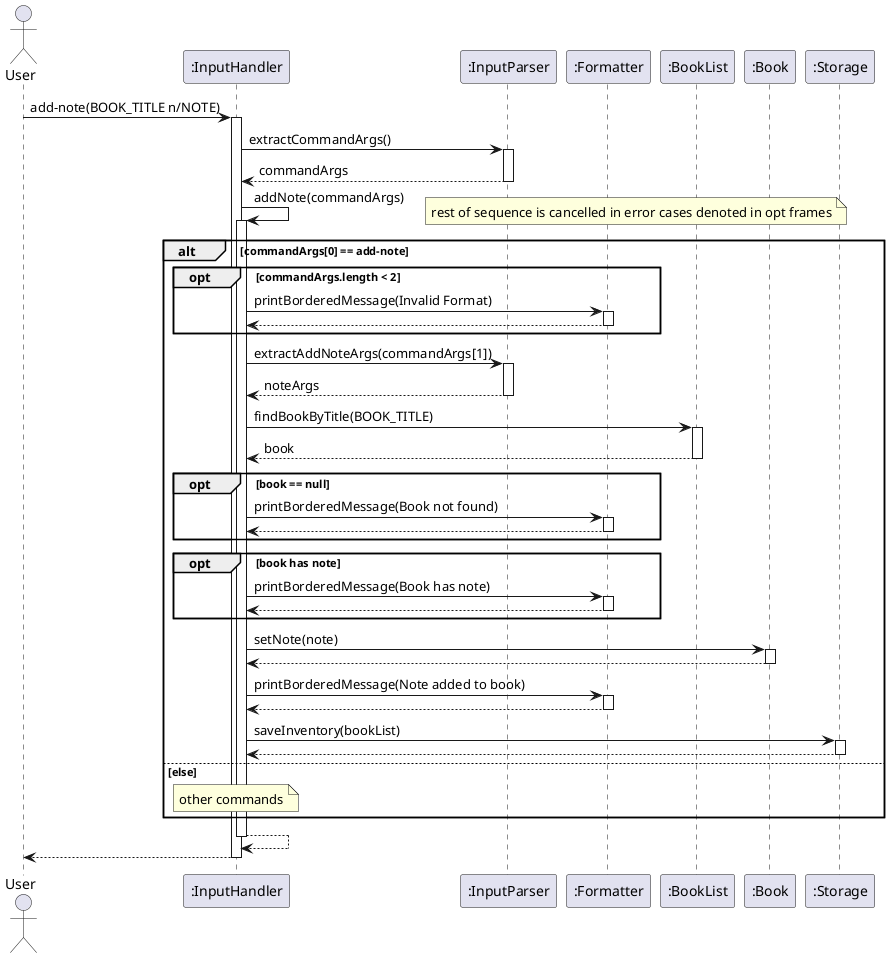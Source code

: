 @startuml
autoactivate on

actor User
participant InputHandler as ":InputHandler"
participant InputParser as ":InputParser"
participant Formatter as ":Formatter"
participant BookList as ":BookList"
participant Book as ":Book"
participant Storage as ":Storage"

User -> InputHandler : add-note(BOOK_TITLE n/NOTE)
InputHandler -> InputParser : extractCommandArgs()
return commandArgs

InputHandler -> InputHandler : addNote(commandArgs)

alt commandArgs[0] == add-note 
    opt commandArgs.length < 2
        note right
        rest of sequence is cancelled in error cases denoted in opt frames
        end note
        InputHandler -> Formatter : printBorderedMessage(Invalid Format)
        return
    end
    
   
    InputHandler -> InputParser : extractAddNoteArgs(commandArgs[1])
    return noteArgs

    InputHandler -> BookList : findBookByTitle(BOOK_TITLE)
    return book
    
    opt book == null 
        InputHandler -> Formatter : printBorderedMessage(Book not found)
        return
    end

    opt book has note
        InputHandler -> Formatter : printBorderedMessage(Book has note)
        return
    end        
    
    InputHandler -> Book : setNote(note)
    return

    InputHandler -> Formatter : printBorderedMessage(Note added to book)
    return

    InputHandler -> Storage : saveInventory(bookList)
    return

else else
note over InputHandler : other commands

end

return
return

@enduml